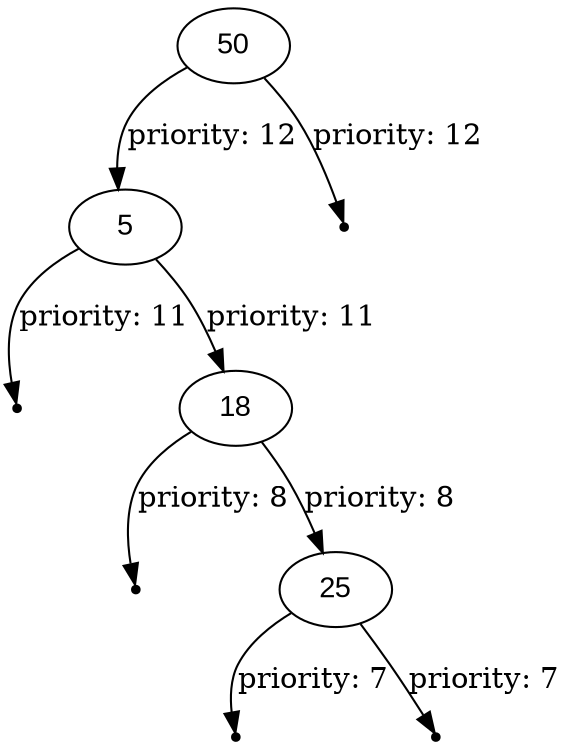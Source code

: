 digraph BinarySearchTree {
    node [fontname = "Arial"];
    50 -> 5 [label="priority: 12"];
    null0[shape=point];
    5 -> null0 [label="priority: 11"];
    5 -> 18 [label="priority: 11"];
    null1[shape=point];
    18 -> null1 [label="priority: 8"];
    18 -> 25 [label="priority: 8"];
    null2[shape=point];
    25 -> null2 [label="priority: 7"];
    null3[shape=point];
    25 -> null3 [label="priority: 7"];
    null4[shape=point];
    50 -> null4 [label="priority: 12"];
}